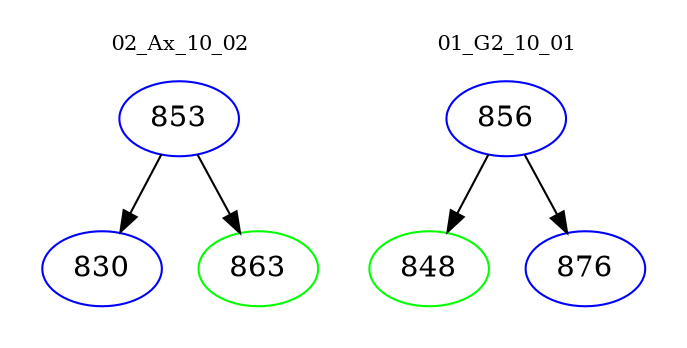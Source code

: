 digraph{
subgraph cluster_0 {
color = white
label = "02_Ax_10_02";
fontsize=10;
T0_853 [label="853", color="blue"]
T0_853 -> T0_830 [color="black"]
T0_830 [label="830", color="blue"]
T0_853 -> T0_863 [color="black"]
T0_863 [label="863", color="green"]
}
subgraph cluster_1 {
color = white
label = "01_G2_10_01";
fontsize=10;
T1_856 [label="856", color="blue"]
T1_856 -> T1_848 [color="black"]
T1_848 [label="848", color="green"]
T1_856 -> T1_876 [color="black"]
T1_876 [label="876", color="blue"]
}
}
